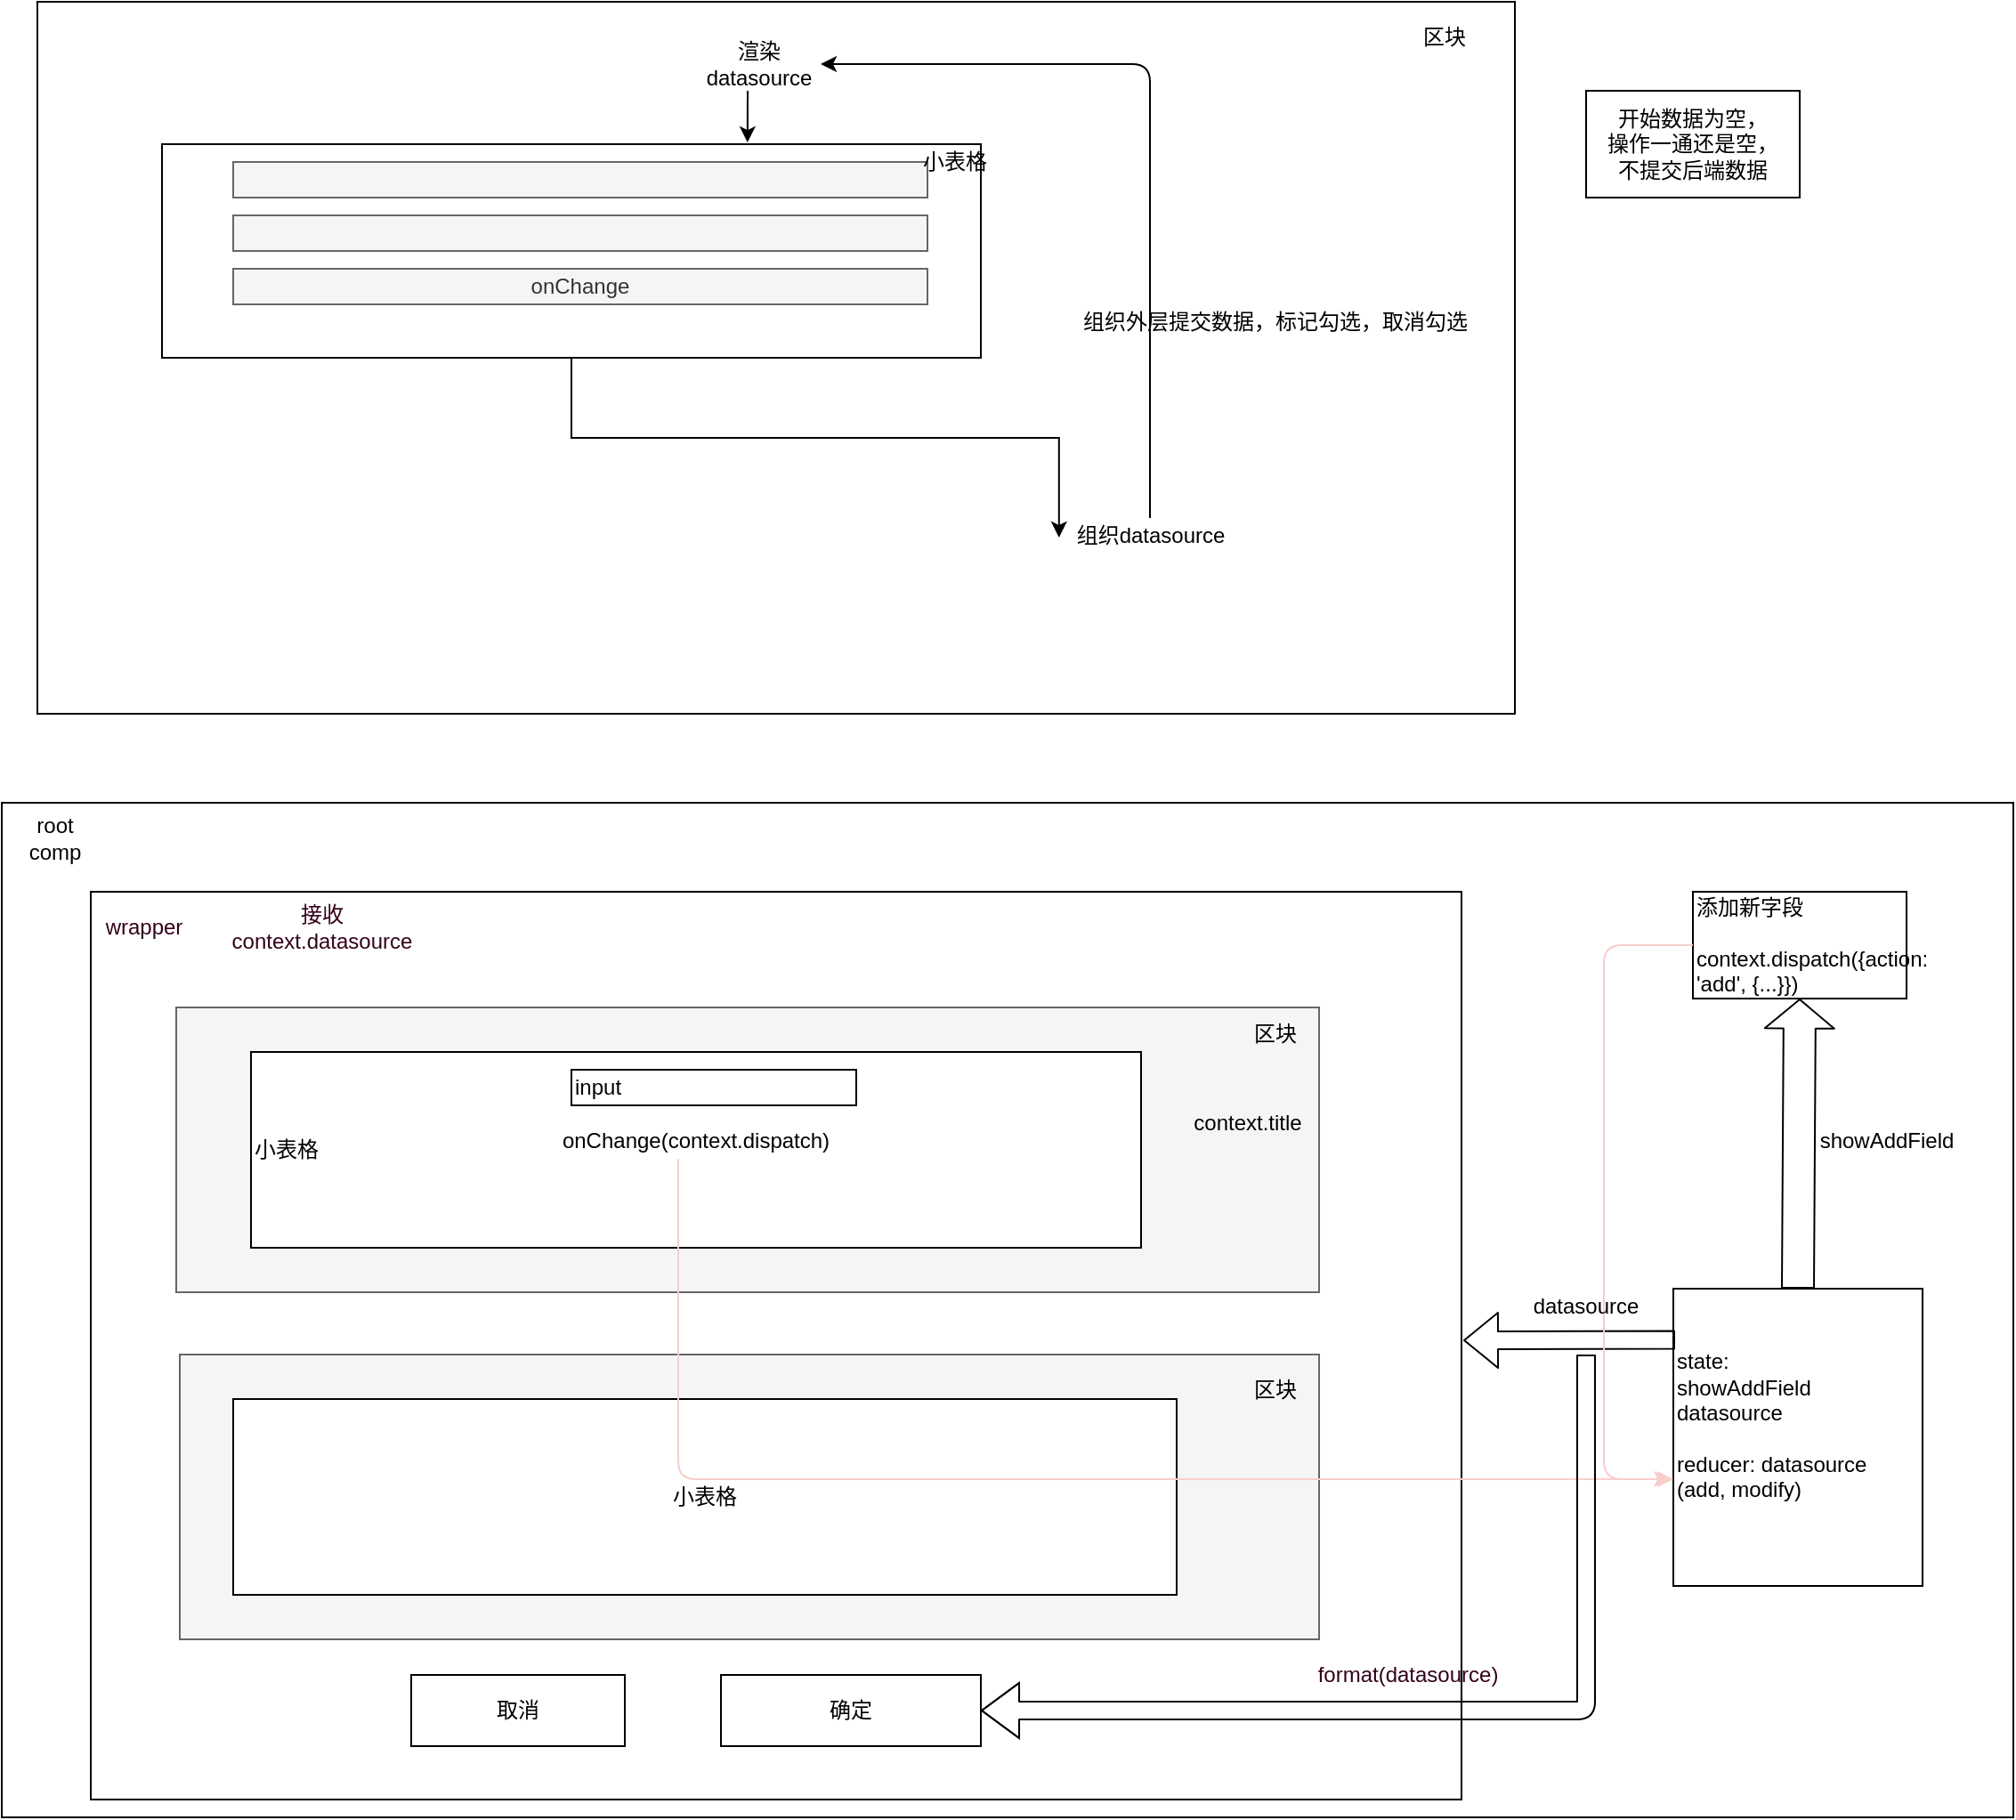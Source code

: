 <mxfile version="14.6.6" type="github">
  <diagram id="aLa3FHg2r4vYx-vsww85" name="Page-1">
    <mxGraphModel dx="1426" dy="794" grid="1" gridSize="10" guides="1" tooltips="1" connect="1" arrows="1" fold="1" page="1" pageScale="1" pageWidth="827" pageHeight="1169" math="0" shadow="0">
      <root>
        <mxCell id="0" />
        <mxCell id="1" parent="0" />
        <mxCell id="_uVuRhLHYEGN4kHdgzv3-10" value="" style="rounded=0;whiteSpace=wrap;html=1;align=left;" vertex="1" parent="1">
          <mxGeometry x="10" y="590" width="1130" height="570" as="geometry" />
        </mxCell>
        <mxCell id="L-b4eYi8AkZmki4z9Wjc-21" value="" style="rounded=0;whiteSpace=wrap;html=1;" parent="1" vertex="1">
          <mxGeometry x="30" y="140" width="830" height="400" as="geometry" />
        </mxCell>
        <mxCell id="XcSG3mJqiO2_OLah6neF-34" style="edgeStyle=orthogonalEdgeStyle;rounded=0;orthogonalLoop=1;jettySize=auto;html=1;exitX=0.5;exitY=1;exitDx=0;exitDy=0;entryX=-0.011;entryY=0.55;entryDx=0;entryDy=0;entryPerimeter=0;" parent="1" source="L-b4eYi8AkZmki4z9Wjc-11" target="XcSG3mJqiO2_OLah6neF-35" edge="1">
          <mxGeometry relative="1" as="geometry" />
        </mxCell>
        <mxCell id="L-b4eYi8AkZmki4z9Wjc-11" value="" style="rounded=0;whiteSpace=wrap;html=1;" parent="1" vertex="1">
          <mxGeometry x="100" y="220" width="460" height="120" as="geometry" />
        </mxCell>
        <mxCell id="L-b4eYi8AkZmki4z9Wjc-12" value="" style="rounded=0;whiteSpace=wrap;html=1;fillColor=#f5f5f5;strokeColor=#666666;fontColor=#333333;" parent="1" vertex="1">
          <mxGeometry x="140" y="230" width="390" height="20" as="geometry" />
        </mxCell>
        <mxCell id="L-b4eYi8AkZmki4z9Wjc-13" value="" style="rounded=0;whiteSpace=wrap;html=1;fillColor=#f5f5f5;strokeColor=#666666;fontColor=#333333;" parent="1" vertex="1">
          <mxGeometry x="140" y="260" width="390" height="20" as="geometry" />
        </mxCell>
        <mxCell id="L-b4eYi8AkZmki4z9Wjc-14" value="onChange" style="rounded=0;whiteSpace=wrap;html=1;fillColor=#f5f5f5;strokeColor=#666666;fontColor=#333333;" parent="1" vertex="1">
          <mxGeometry x="140" y="290" width="390" height="20" as="geometry" />
        </mxCell>
        <mxCell id="L-b4eYi8AkZmki4z9Wjc-18" value="" style="endArrow=classic;html=1;entryX=0.526;entryY=-0.027;entryDx=0;entryDy=0;entryPerimeter=0;" parent="1" edge="1">
          <mxGeometry width="50" height="50" relative="1" as="geometry">
            <mxPoint x="429" y="190" as="sourcePoint" />
            <mxPoint x="428.916" y="219.03" as="targetPoint" />
          </mxGeometry>
        </mxCell>
        <mxCell id="L-b4eYi8AkZmki4z9Wjc-19" value="渲染&lt;br&gt;datasource" style="text;html=1;align=center;verticalAlign=middle;resizable=0;points=[];autosize=1;strokeColor=none;" parent="1" vertex="1">
          <mxGeometry x="400" y="160" width="70" height="30" as="geometry" />
        </mxCell>
        <mxCell id="L-b4eYi8AkZmki4z9Wjc-22" value="组织外层提交数据，标记勾选，取消勾选" style="text;html=1;align=center;verticalAlign=middle;resizable=0;points=[];autosize=1;strokeColor=none;" parent="1" vertex="1">
          <mxGeometry x="610" y="310" width="230" height="20" as="geometry" />
        </mxCell>
        <mxCell id="XcSG3mJqiO2_OLah6neF-1" value="开始数据为空，&lt;br&gt;操作一通还是空，&lt;br&gt;不提交后端数据" style="rounded=0;whiteSpace=wrap;html=1;" parent="1" vertex="1">
          <mxGeometry x="900" y="190" width="120" height="60" as="geometry" />
        </mxCell>
        <mxCell id="XcSG3mJqiO2_OLah6neF-2" value="小表格" style="text;html=1;align=center;verticalAlign=middle;resizable=0;points=[];autosize=1;strokeColor=none;" parent="1" vertex="1">
          <mxGeometry x="520" y="220" width="50" height="20" as="geometry" />
        </mxCell>
        <mxCell id="XcSG3mJqiO2_OLah6neF-3" value="" style="rounded=0;whiteSpace=wrap;html=1;" parent="1" vertex="1">
          <mxGeometry x="60" y="640" width="770" height="510" as="geometry" />
        </mxCell>
        <mxCell id="XcSG3mJqiO2_OLah6neF-4" value="" style="rounded=0;whiteSpace=wrap;html=1;fillColor=#f5f5f5;strokeColor=#666666;fontColor=#333333;" parent="1" vertex="1">
          <mxGeometry x="108" y="705" width="642" height="160" as="geometry" />
        </mxCell>
        <mxCell id="XcSG3mJqiO2_OLah6neF-5" value="" style="rounded=0;whiteSpace=wrap;html=1;fillColor=#f5f5f5;strokeColor=#666666;fontColor=#333333;" parent="1" vertex="1">
          <mxGeometry x="110" y="900" width="640" height="160" as="geometry" />
        </mxCell>
        <mxCell id="XcSG3mJqiO2_OLah6neF-7" value="小表格" style="rounded=0;whiteSpace=wrap;html=1;align=left;" parent="1" vertex="1">
          <mxGeometry x="150" y="730" width="500" height="110" as="geometry" />
        </mxCell>
        <mxCell id="XcSG3mJqiO2_OLah6neF-8" value="区块" style="text;html=1;align=center;verticalAlign=middle;resizable=0;points=[];autosize=1;strokeColor=none;" parent="1" vertex="1">
          <mxGeometry x="705" y="710" width="40" height="20" as="geometry" />
        </mxCell>
        <mxCell id="XcSG3mJqiO2_OLah6neF-9" value="取消" style="rounded=0;whiteSpace=wrap;html=1;" parent="1" vertex="1">
          <mxGeometry x="240" y="1080" width="120" height="40" as="geometry" />
        </mxCell>
        <mxCell id="XcSG3mJqiO2_OLah6neF-10" value="确定" style="rounded=0;whiteSpace=wrap;html=1;" parent="1" vertex="1">
          <mxGeometry x="414" y="1080" width="146" height="40" as="geometry" />
        </mxCell>
        <mxCell id="XcSG3mJqiO2_OLah6neF-11" value="小表格" style="rounded=0;whiteSpace=wrap;html=1;" parent="1" vertex="1">
          <mxGeometry x="140" y="925" width="530" height="110" as="geometry" />
        </mxCell>
        <mxCell id="XcSG3mJqiO2_OLah6neF-12" value="区块" style="text;html=1;align=center;verticalAlign=middle;resizable=0;points=[];autosize=1;strokeColor=none;" parent="1" vertex="1">
          <mxGeometry x="705" y="910" width="40" height="20" as="geometry" />
        </mxCell>
        <mxCell id="XcSG3mJqiO2_OLah6neF-35" value="组织datasource" style="text;html=1;align=center;verticalAlign=middle;resizable=0;points=[];autosize=1;strokeColor=none;" parent="1" vertex="1">
          <mxGeometry x="605" y="430" width="100" height="20" as="geometry" />
        </mxCell>
        <mxCell id="XcSG3mJqiO2_OLah6neF-36" value="" style="endArrow=classic;html=1;" parent="1" target="L-b4eYi8AkZmki4z9Wjc-19" edge="1">
          <mxGeometry width="50" height="50" relative="1" as="geometry">
            <mxPoint x="655" y="430" as="sourcePoint" />
            <mxPoint x="705" y="380" as="targetPoint" />
            <Array as="points">
              <mxPoint x="655" y="175" />
            </Array>
          </mxGeometry>
        </mxCell>
        <mxCell id="XcSG3mJqiO2_OLah6neF-37" value="区块" style="text;html=1;align=center;verticalAlign=middle;resizable=0;points=[];autosize=1;strokeColor=none;" parent="1" vertex="1">
          <mxGeometry x="800" y="150" width="40" height="20" as="geometry" />
        </mxCell>
        <mxCell id="_uVuRhLHYEGN4kHdgzv3-5" value="state:&lt;br&gt;showAddField&lt;br&gt;datasource&lt;br&gt;&lt;br&gt;&lt;span style=&quot;text-align: center&quot;&gt;reducer: datasource&lt;br&gt;&lt;/span&gt;(add, modify)&lt;br&gt;&lt;div&gt;&lt;br&gt;&lt;/div&gt;" style="text;html=1;fillColor=none;align=left;verticalAlign=middle;whiteSpace=wrap;rounded=0;strokeColor=#000000;" vertex="1" parent="1">
          <mxGeometry x="949" y="863" width="140" height="167" as="geometry" />
        </mxCell>
        <mxCell id="_uVuRhLHYEGN4kHdgzv3-11" value="添加新字段&lt;br&gt;&lt;br&gt;context.dispatch({action: &#39;add&#39;, {...}})" style="rounded=0;whiteSpace=wrap;html=1;align=left;" vertex="1" parent="1">
          <mxGeometry x="960" y="640" width="120" height="60" as="geometry" />
        </mxCell>
        <mxCell id="_uVuRhLHYEGN4kHdgzv3-12" value="context.title" style="text;html=1;strokeColor=none;fillColor=none;align=center;verticalAlign=middle;whiteSpace=wrap;rounded=0;" vertex="1" parent="1">
          <mxGeometry x="690" y="760" width="40" height="20" as="geometry" />
        </mxCell>
        <mxCell id="_uVuRhLHYEGN4kHdgzv3-13" value="input" style="rounded=0;whiteSpace=wrap;html=1;align=left;" vertex="1" parent="1">
          <mxGeometry x="330" y="740" width="160" height="20" as="geometry" />
        </mxCell>
        <mxCell id="_uVuRhLHYEGN4kHdgzv3-16" value="onChange(context.dispatch)" style="text;html=1;strokeColor=none;fillColor=none;align=center;verticalAlign=middle;whiteSpace=wrap;rounded=0;" vertex="1" parent="1">
          <mxGeometry x="380" y="770" width="40" height="20" as="geometry" />
        </mxCell>
        <mxCell id="_uVuRhLHYEGN4kHdgzv3-18" value="root comp" style="text;html=1;strokeColor=none;fillColor=none;align=center;verticalAlign=middle;whiteSpace=wrap;rounded=0;" vertex="1" parent="1">
          <mxGeometry x="20" y="600" width="40" height="20" as="geometry" />
        </mxCell>
        <mxCell id="_uVuRhLHYEGN4kHdgzv3-19" value="" style="shape=flexArrow;endArrow=classic;html=1;width=18;endSize=5.09;entryX=0.5;entryY=1;entryDx=0;entryDy=0;exitX=0.5;exitY=0;exitDx=0;exitDy=0;" edge="1" parent="1" source="_uVuRhLHYEGN4kHdgzv3-5" target="_uVuRhLHYEGN4kHdgzv3-11">
          <mxGeometry width="50" height="50" relative="1" as="geometry">
            <mxPoint x="980" y="820" as="sourcePoint" />
            <mxPoint x="1030" y="770" as="targetPoint" />
          </mxGeometry>
        </mxCell>
        <mxCell id="_uVuRhLHYEGN4kHdgzv3-20" value="" style="shape=flexArrow;endArrow=classic;html=1;exitX=0;exitY=0.25;exitDx=0;exitDy=0;" edge="1" parent="1">
          <mxGeometry width="50" height="50" relative="1" as="geometry">
            <mxPoint x="950" y="891.75" as="sourcePoint" />
            <mxPoint x="831" y="892" as="targetPoint" />
          </mxGeometry>
        </mxCell>
        <mxCell id="_uVuRhLHYEGN4kHdgzv3-22" value="" style="endArrow=classic;html=1;exitX=0.25;exitY=1;exitDx=0;exitDy=0;entryX=-0.014;entryY=0.641;entryDx=0;entryDy=0;fontColor=#E1D5E7;strokeColor=#F8CECC;entryPerimeter=0;" edge="1" parent="1" source="_uVuRhLHYEGN4kHdgzv3-16" target="_uVuRhLHYEGN4kHdgzv3-5">
          <mxGeometry width="50" height="50" relative="1" as="geometry">
            <mxPoint x="580" y="880" as="sourcePoint" />
            <mxPoint x="630" y="830" as="targetPoint" />
            <Array as="points">
              <mxPoint x="390" y="970" />
            </Array>
          </mxGeometry>
        </mxCell>
        <mxCell id="_uVuRhLHYEGN4kHdgzv3-23" value="" style="endArrow=classic;html=1;fontColor=#E1D5E7;strokeColor=#F8CECC;exitX=0;exitY=0.5;exitDx=0;exitDy=0;entryX=0;entryY=0.641;entryDx=0;entryDy=0;entryPerimeter=0;" edge="1" parent="1" source="_uVuRhLHYEGN4kHdgzv3-11" target="_uVuRhLHYEGN4kHdgzv3-5">
          <mxGeometry width="50" height="50" relative="1" as="geometry">
            <mxPoint x="580" y="880" as="sourcePoint" />
            <mxPoint x="630" y="830" as="targetPoint" />
            <Array as="points">
              <mxPoint x="910" y="670" />
              <mxPoint x="910" y="970" />
            </Array>
          </mxGeometry>
        </mxCell>
        <mxCell id="_uVuRhLHYEGN4kHdgzv3-24" value="&lt;span style=&quot;color: rgb(0 , 0 , 0) ; text-align: left&quot;&gt;datasource&lt;/span&gt;" style="text;html=1;strokeColor=none;fillColor=none;align=center;verticalAlign=middle;whiteSpace=wrap;rounded=0;fontColor=#E1D5E7;" vertex="1" parent="1">
          <mxGeometry x="880" y="863" width="40" height="20" as="geometry" />
        </mxCell>
        <mxCell id="_uVuRhLHYEGN4kHdgzv3-25" value="&lt;span style=&quot;color: rgb(0 , 0 , 0) ; text-align: left&quot;&gt;showAddField&lt;/span&gt;" style="text;html=1;strokeColor=none;fillColor=none;align=center;verticalAlign=middle;whiteSpace=wrap;rounded=0;fontColor=#E1D5E7;" vertex="1" parent="1">
          <mxGeometry x="1049" y="770" width="40" height="20" as="geometry" />
        </mxCell>
        <mxCell id="_uVuRhLHYEGN4kHdgzv3-26" value="wrapper" style="text;html=1;strokeColor=none;fillColor=none;align=center;verticalAlign=middle;whiteSpace=wrap;rounded=0;fontColor=#33001A;" vertex="1" parent="1">
          <mxGeometry x="70" y="650" width="40" height="20" as="geometry" />
        </mxCell>
        <mxCell id="_uVuRhLHYEGN4kHdgzv3-27" value="接收context.datasource" style="text;html=1;strokeColor=none;fillColor=none;align=center;verticalAlign=middle;whiteSpace=wrap;rounded=0;fontColor=#33001A;" vertex="1" parent="1">
          <mxGeometry x="170" y="650" width="40" height="20" as="geometry" />
        </mxCell>
        <mxCell id="_uVuRhLHYEGN4kHdgzv3-29" value="" style="shape=flexArrow;endArrow=classic;html=1;width=10;endSize=6.67;entryX=1;entryY=0.5;entryDx=0;entryDy=0;" edge="1" parent="1" target="XcSG3mJqiO2_OLah6neF-10">
          <mxGeometry width="50" height="50" relative="1" as="geometry">
            <mxPoint x="900" y="900" as="sourcePoint" />
            <mxPoint x="730" y="1100" as="targetPoint" />
            <Array as="points">
              <mxPoint x="900" y="1100" />
            </Array>
          </mxGeometry>
        </mxCell>
        <mxCell id="_uVuRhLHYEGN4kHdgzv3-31" value="format(datasource)" style="text;html=1;strokeColor=none;fillColor=none;align=center;verticalAlign=middle;whiteSpace=wrap;rounded=0;fontColor=#33001A;" vertex="1" parent="1">
          <mxGeometry x="780" y="1070" width="40" height="20" as="geometry" />
        </mxCell>
      </root>
    </mxGraphModel>
  </diagram>
</mxfile>
